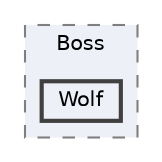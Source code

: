 digraph "004_Character/Enemy/Boss/Wolf"
{
 // LATEX_PDF_SIZE
  bgcolor="transparent";
  edge [fontname=Helvetica,fontsize=10,labelfontname=Helvetica,labelfontsize=10];
  node [fontname=Helvetica,fontsize=10,shape=box,height=0.2,width=0.4];
  compound=true
  subgraph clusterdir_51d49b3fdc14036b896745477c8f57bd {
    graph [ bgcolor="#edf0f7", pencolor="grey50", label="Boss", fontname=Helvetica,fontsize=10 style="filled,dashed", URL="dir_51d49b3fdc14036b896745477c8f57bd.html",tooltip=""]
  dir_72d2e5bde05928e6ed1b6aa81bb8b41c [label="Wolf", fillcolor="#edf0f7", color="grey25", style="filled,bold", URL="dir_72d2e5bde05928e6ed1b6aa81bb8b41c.html",tooltip=""];
  }
}
